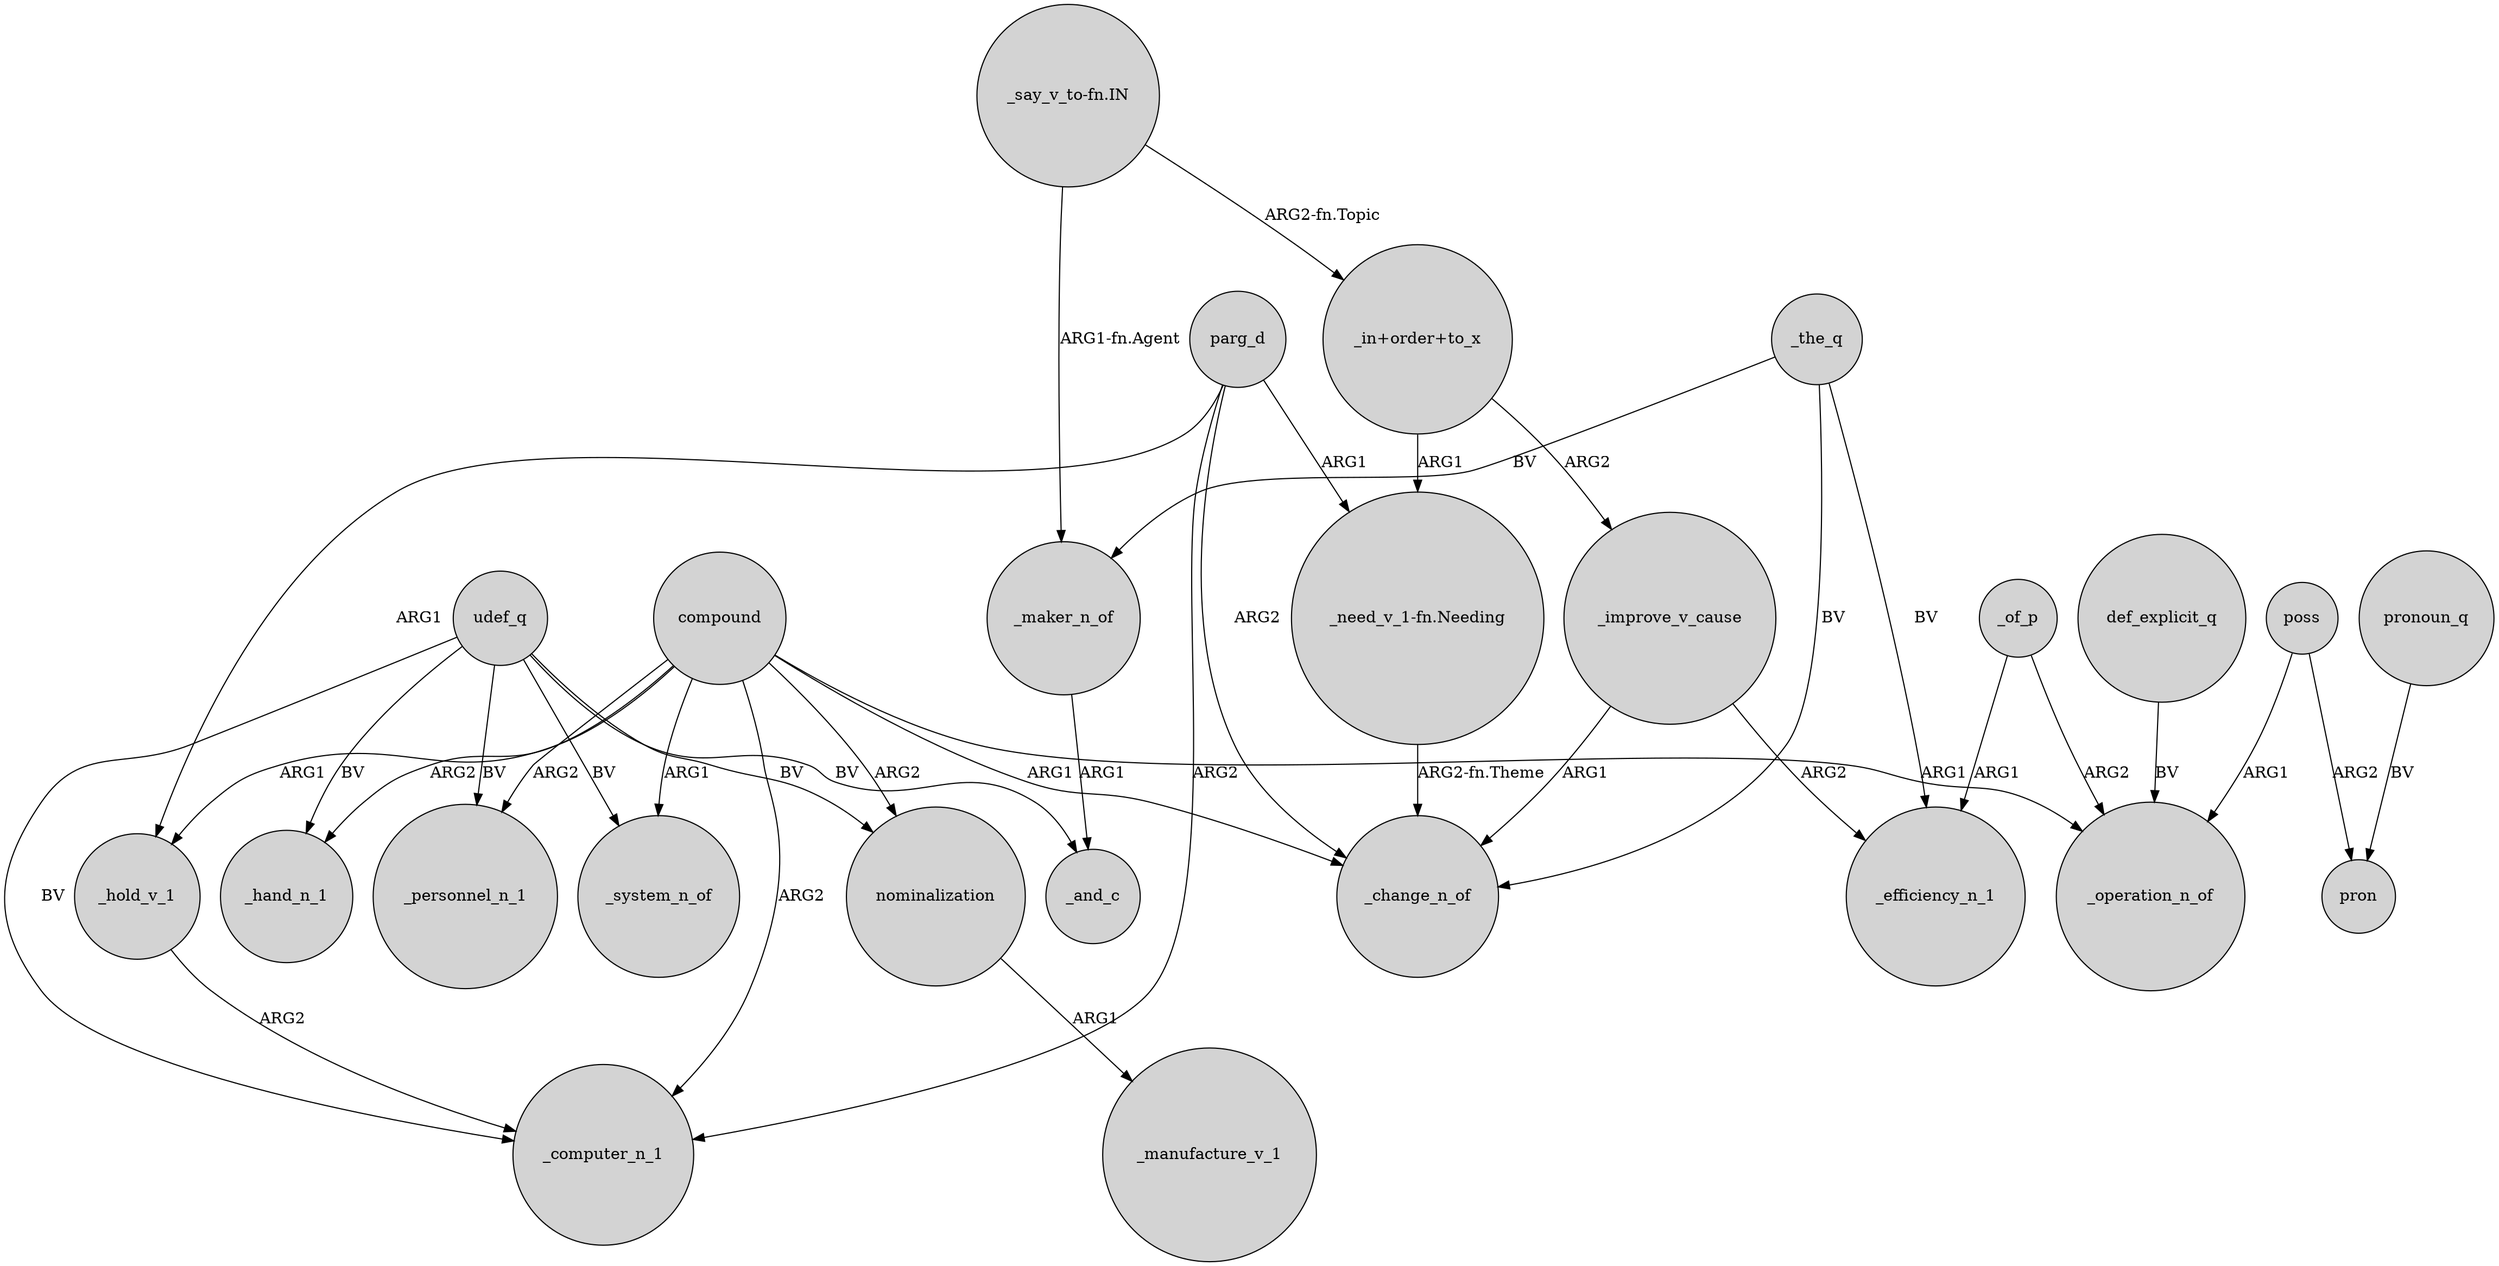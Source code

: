 digraph {
	node [shape=circle style=filled]
	_maker_n_of -> _and_c [label=ARG1]
	"_need_v_1-fn.Needing" -> _change_n_of [label="ARG2-fn.Theme"]
	compound -> _operation_n_of [label=ARG1]
	parg_d -> _change_n_of [label=ARG2]
	poss -> pron [label=ARG2]
	_of_p -> _efficiency_n_1 [label=ARG1]
	poss -> _operation_n_of [label=ARG1]
	compound -> _system_n_of [label=ARG1]
	compound -> _hand_n_1 [label=ARG2]
	"_in+order+to_x" -> "_need_v_1-fn.Needing" [label=ARG1]
	nominalization -> _manufacture_v_1 [label=ARG1]
	compound -> _hold_v_1 [label=ARG1]
	udef_q -> _system_n_of [label=BV]
	compound -> nominalization [label=ARG2]
	_the_q -> _maker_n_of [label=BV]
	compound -> _personnel_n_1 [label=ARG2]
	_hold_v_1 -> _computer_n_1 [label=ARG2]
	parg_d -> _hold_v_1 [label=ARG1]
	udef_q -> _computer_n_1 [label=BV]
	"_say_v_to-fn.IN" -> "_in+order+to_x" [label="ARG2-fn.Topic"]
	compound -> _computer_n_1 [label=ARG2]
	"_in+order+to_x" -> _improve_v_cause [label=ARG2]
	_improve_v_cause -> _efficiency_n_1 [label=ARG2]
	pronoun_q -> pron [label=BV]
	def_explicit_q -> _operation_n_of [label=BV]
	parg_d -> "_need_v_1-fn.Needing" [label=ARG1]
	_improve_v_cause -> _change_n_of [label=ARG1]
	_the_q -> _efficiency_n_1 [label=BV]
	udef_q -> _hand_n_1 [label=BV]
	parg_d -> _computer_n_1 [label=ARG2]
	compound -> _change_n_of [label=ARG1]
	udef_q -> nominalization [label=BV]
	udef_q -> _personnel_n_1 [label=BV]
	_the_q -> _change_n_of [label=BV]
	"_say_v_to-fn.IN" -> _maker_n_of [label="ARG1-fn.Agent"]
	_of_p -> _operation_n_of [label=ARG2]
	udef_q -> _and_c [label=BV]
}
